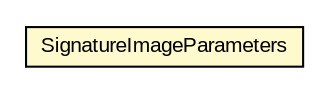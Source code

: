 #!/usr/local/bin/dot
#
# Class diagram 
# Generated by UMLGraph version R5_6-24-gf6e263 (http://www.umlgraph.org/)
#

digraph G {
	edge [fontname="arial",fontsize=10,labelfontname="arial",labelfontsize=10];
	node [fontname="arial",fontsize=10,shape=plaintext];
	nodesep=0.25;
	ranksep=0.5;
	// eu.europa.esig.dss.pades.SignatureImageParameters
	c621013 [label=<<table title="eu.europa.esig.dss.pades.SignatureImageParameters" border="0" cellborder="1" cellspacing="0" cellpadding="2" port="p" bgcolor="lemonChiffon" href="./SignatureImageParameters.html">
		<tr><td><table border="0" cellspacing="0" cellpadding="1">
<tr><td align="center" balign="center"> SignatureImageParameters </td></tr>
		</table></td></tr>
		</table>>, URL="./SignatureImageParameters.html", fontname="arial", fontcolor="black", fontsize=10.0];
}

